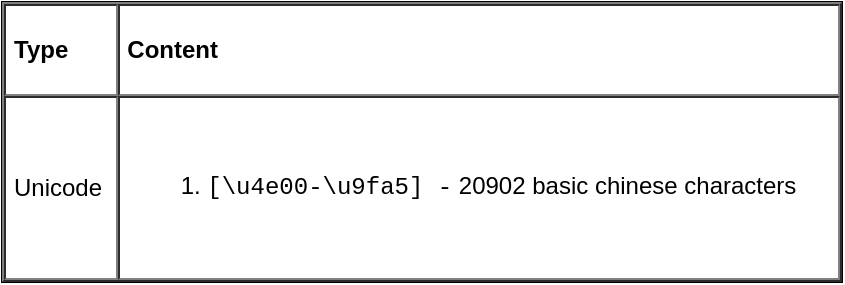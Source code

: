 <mxfile version="13.1.3">
    <diagram id="6hGFLwfOUW9BJ-s0fimq" name="character">
        <mxGraphModel dx="822" dy="480" grid="1" gridSize="10" guides="1" tooltips="1" connect="1" arrows="1" fold="1" page="1" pageScale="1" pageWidth="827" pageHeight="1169" math="0" shadow="0">
            <root>
                <mxCell id="0"/>
                <mxCell id="1" parent="0"/>
                <mxCell id="2" value="&lt;table cellpadding=&quot;4&quot; cellspacing=&quot;0&quot; border=&quot;1&quot; style=&quot;font-size: 1em ; width: 100% ; height: 100%&quot;&gt;&lt;tbody&gt;&lt;tr&gt;&lt;th&gt;Type&lt;/th&gt;&lt;th&gt;Content&lt;/th&gt;&lt;/tr&gt;&lt;tr&gt;&lt;td&gt;Unicode&lt;/td&gt;&lt;td&gt;&lt;ol&gt;&lt;li&gt;&lt;font face=&quot;Courier New&quot;&gt;[\u4e00-\u9fa5] -&lt;/font&gt;&amp;nbsp;20902&amp;nbsp;basic chinese characters&lt;br&gt;&lt;/li&gt;&lt;/ol&gt;&lt;/td&gt;&lt;/tr&gt;&lt;/tbody&gt;&lt;/table&gt; " style="verticalAlign=top;align=left;overflow=fill;fontSize=12;fontFamily=Helvetica;html=1" parent="1" vertex="1">
                    <mxGeometry x="10" y="10" width="420" height="140" as="geometry"/>
                </mxCell>
            </root>
        </mxGraphModel>
    </diagram>
</mxfile>